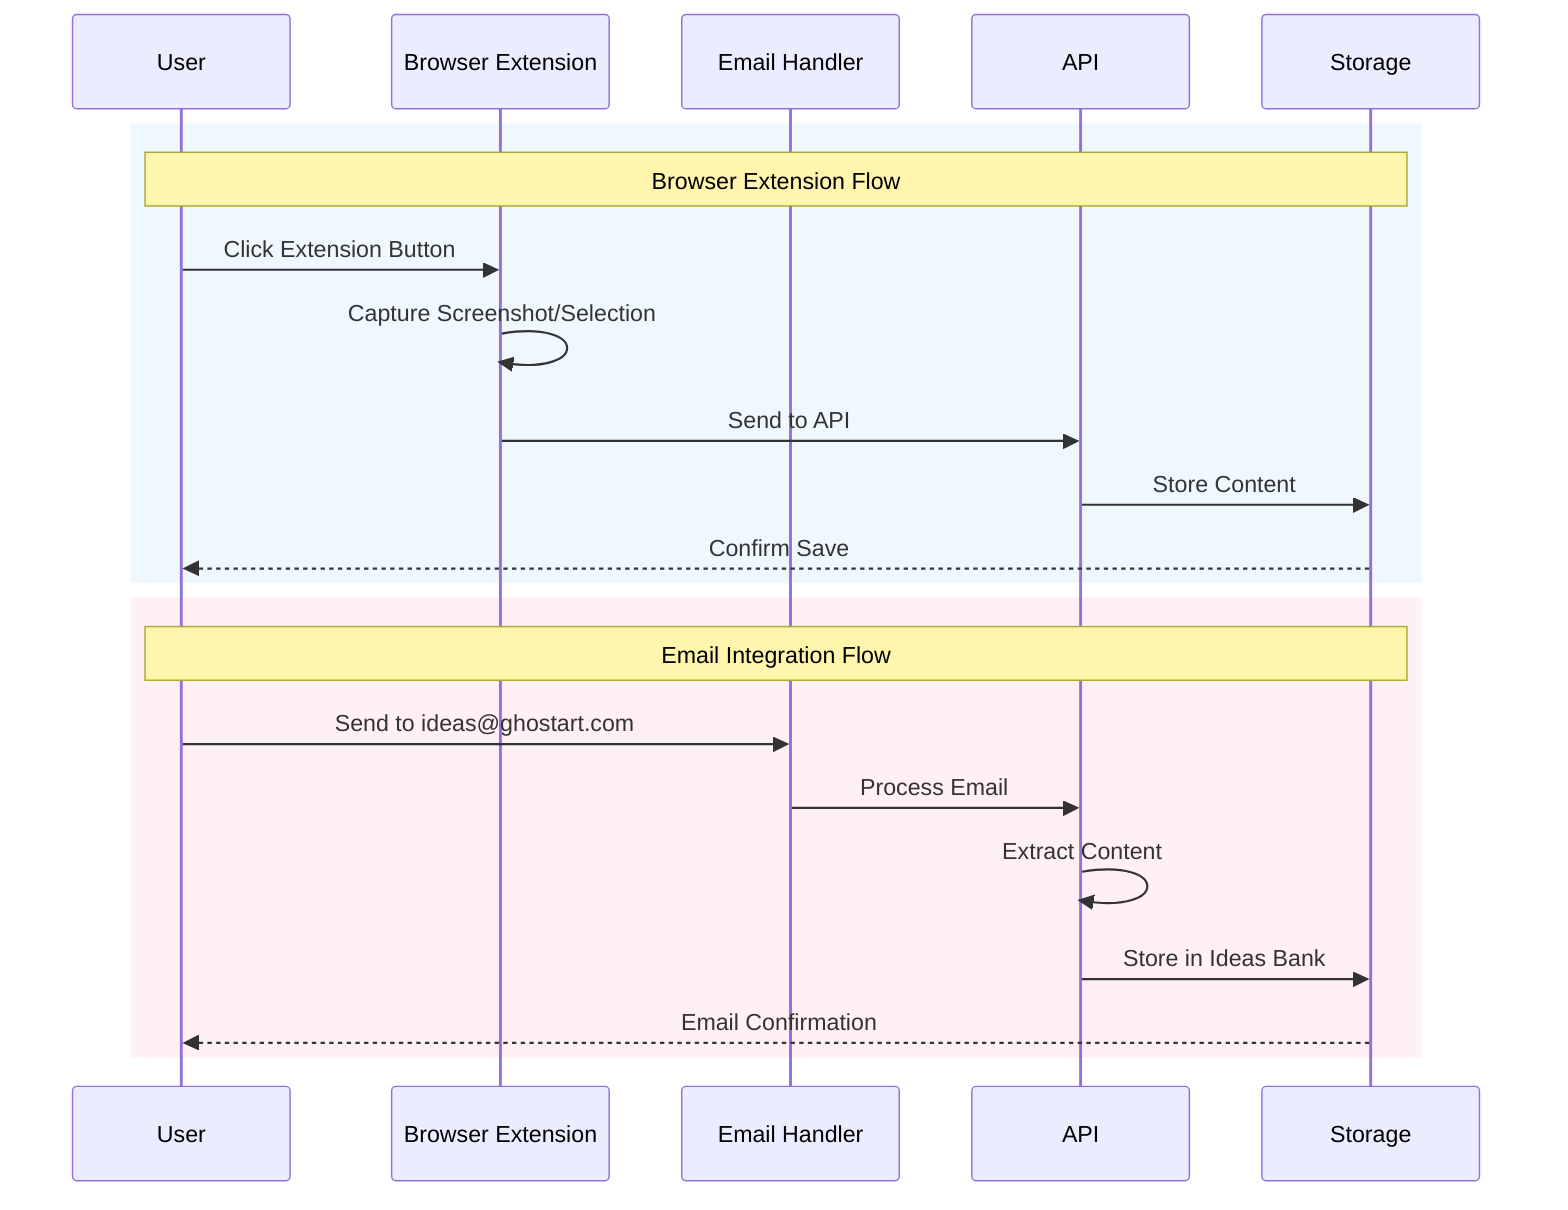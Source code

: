 sequenceDiagram
    participant U as User
    participant E as Browser Extension
    participant M as Email Handler
    participant A as API
    participant S as Storage
    
    rect rgb(240, 248, 255)
        Note over U,S: Browser Extension Flow
        U->>E: Click Extension Button
        E->>E: Capture Screenshot/Selection
        E->>A: Send to API
        A->>S: Store Content
        S-->>U: Confirm Save
    end
    
    rect rgb(255, 240, 245)
        Note over U,S: Email Integration Flow
        U->>M: Send to ideas@ghostart.com
        M->>A: Process Email
        A->>A: Extract Content
        A->>S: Store in Ideas Bank
        S-->>U: Email Confirmation
    end